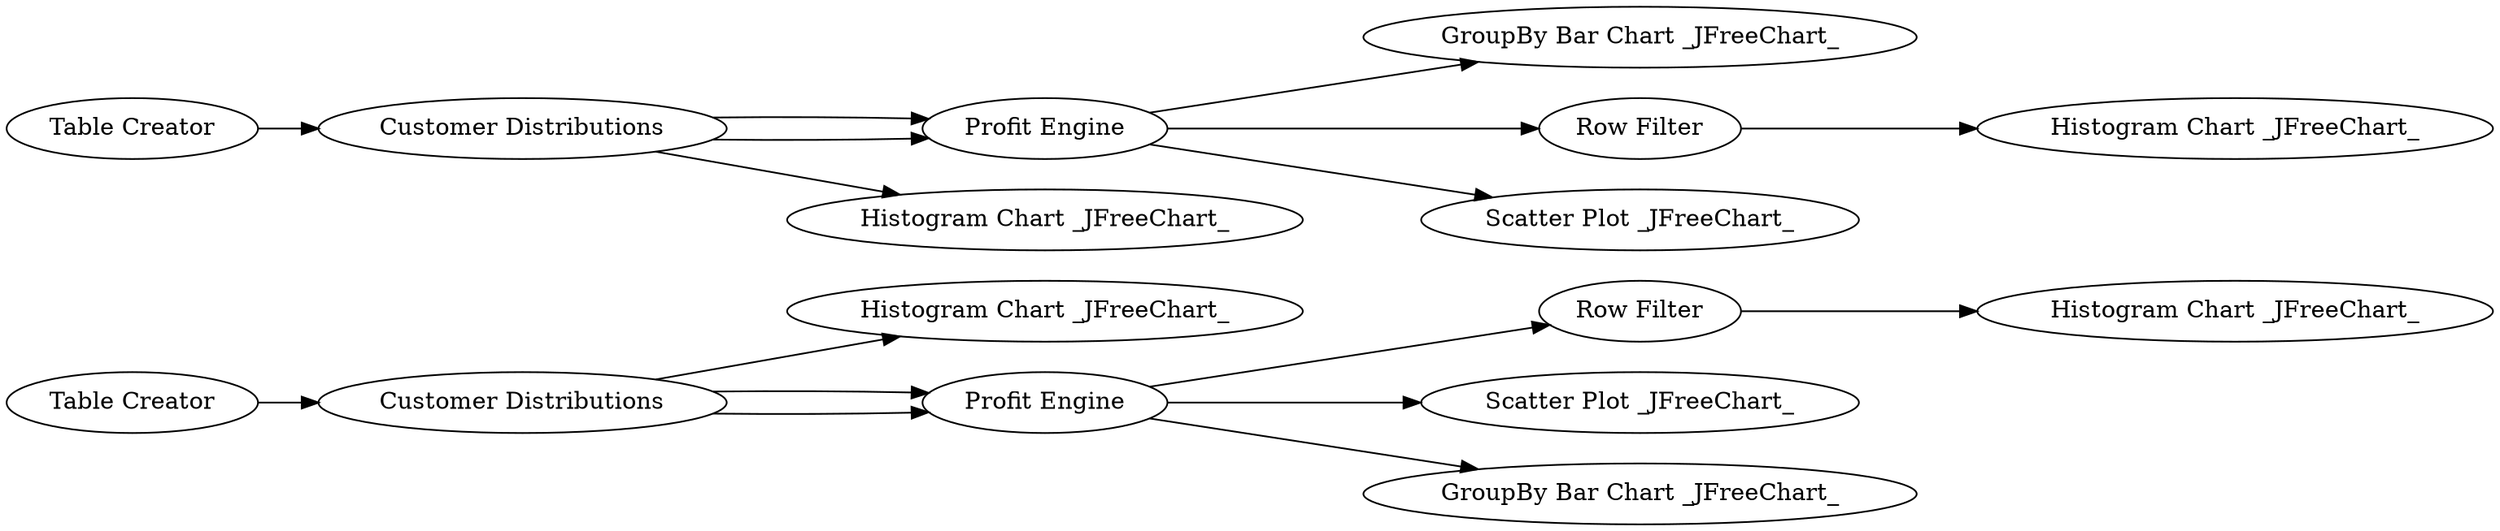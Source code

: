 digraph {
	2 [label="Histogram Chart _JFreeChart_"]
	3 [label="Profit Engine"]
	4 [label="Table Creator"]
	5 [label="Histogram Chart _JFreeChart_"]
	6 [label="Row Filter"]
	7 [label="Scatter Plot _JFreeChart_"]
	10 [label="GroupBy Bar Chart _JFreeChart_"]
	11 [label="Customer Distributions"]
	12 [label="Customer Distributions"]
	13 [label="GroupBy Bar Chart _JFreeChart_"]
	14 [label="Profit Engine"]
	15 [label="Table Creator"]
	16 [label="Row Filter"]
	17 [label="Scatter Plot _JFreeChart_"]
	18 [label="Histogram Chart _JFreeChart_"]
	19 [label="Histogram Chart _JFreeChart_"]
	3 -> 7
	3 -> 6
	3 -> 10
	4 -> 11
	6 -> 5
	11 -> 3
	11 -> 3
	11 -> 2
	12 -> 14
	12 -> 14
	12 -> 18
	14 -> 13
	14 -> 16
	14 -> 17
	15 -> 12
	16 -> 19
	rankdir=LR
}

